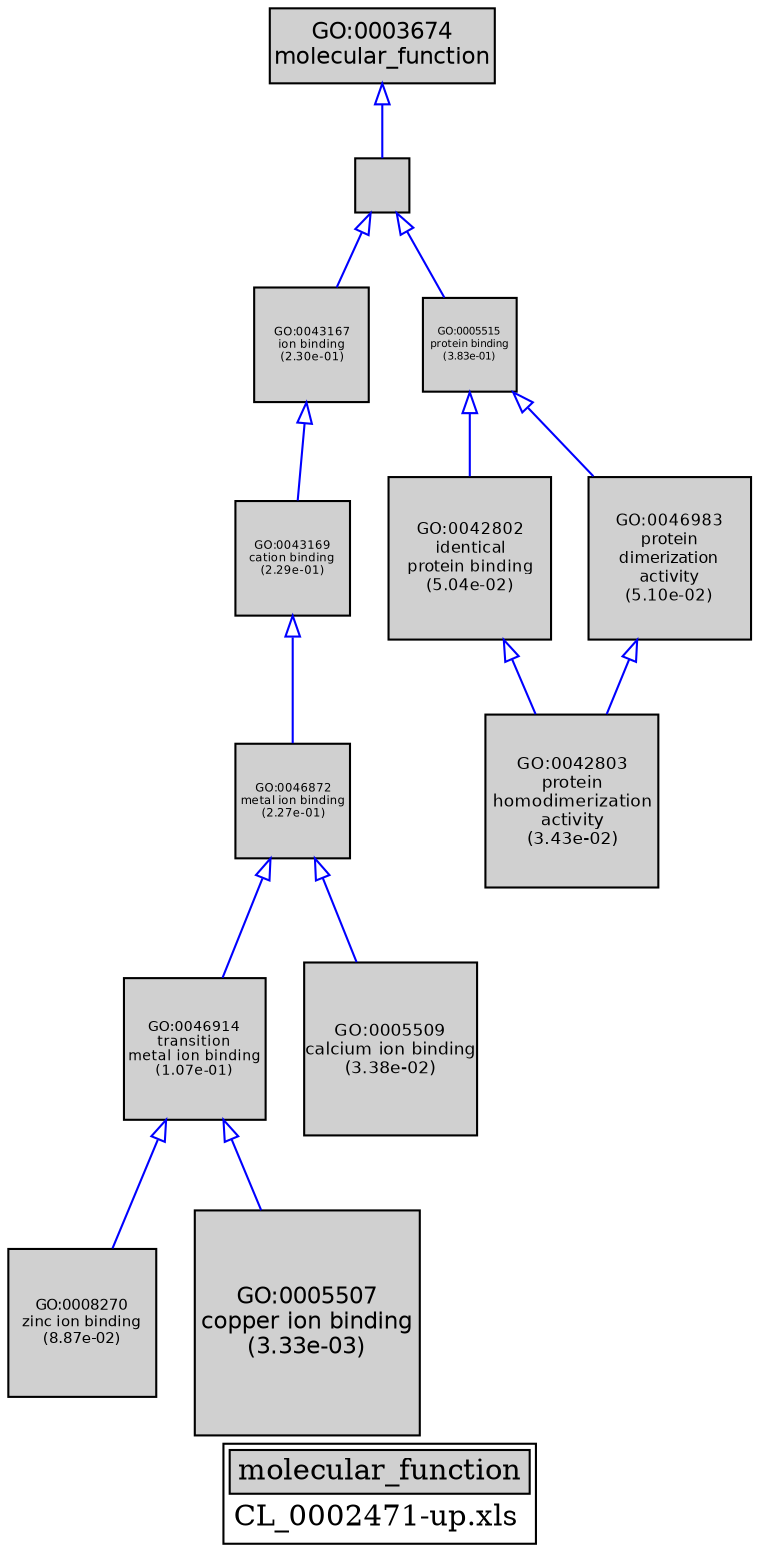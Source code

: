 digraph "molecular_function" {
graph [ bgcolor = "#FFFFFF", label = <<TABLE COLOR="black" BGCOLOR="white"><TR><TD COLSPAN="2" BGCOLOR="#D0D0D0"><FONT COLOR="black">molecular_function</FONT></TD></TR><TR><TD BORDER="0">CL_0002471-up.xls</TD></TR></TABLE>> ];
node [ fontname = "Helvetica" ];

subgraph "nodes" {

node [ style = "filled", fixedsize = "true", width = 1, shape = "box", fontsize = 9, fillcolor = "#D0D0D0", fontcolor = "black", color = "black" ];

"GO:0008270" [ URL = "#GO:0008270", label = <<TABLE BORDER="0"><TR><TD>GO:0008270<BR/>zinc ion binding<BR/>(8.87e-02)</TD></TR></TABLE>>, width = 0.980432441568, shape = "box", fontsize = 7.05911357929, height = 0.980432441568 ];
"GO:0043167" [ URL = "#GO:0043167", label = <<TABLE BORDER="0"><TR><TD>GO:0043167<BR/>ion binding<BR/>(2.30e-01)</TD></TR></TABLE>>, width = 0.766075115281, shape = "box", fontsize = 5.51574083003, height = 0.766075115281 ];
"GO:0005515" [ URL = "#GO:0005515", label = <<TABLE BORDER="0"><TR><TD>GO:0005515<BR/>protein binding<BR/>(3.83e-01)</TD></TR></TABLE>>, width = 0.622326874607, shape = "box", fontsize = 5.0, height = 0.622326874607 ];
"GO:0042803" [ URL = "#GO:0042803", label = <<TABLE BORDER="0"><TR><TD>GO:0042803<BR/>protein<BR/>homodimerization<BR/>activity<BR/>(3.43e-02)</TD></TR></TABLE>>, width = 1.15500460469, shape = "box", fontsize = 8.31603315376, height = 1.15500460469 ];
"GO:0005488" [ URL = "#GO:0005488", label = "", width = 0.367286616536, shape = "box", height = 0.367286616536 ];
"GO:0042802" [ URL = "#GO:0042802", label = <<TABLE BORDER="0"><TR><TD>GO:0042802<BR/>identical<BR/>protein binding<BR/>(5.04e-02)</TD></TR></TABLE>>, width = 1.08787620453, shape = "box", fontsize = 7.83270867258, height = 1.08787620453 ];
"GO:0046872" [ URL = "#GO:0046872", label = <<TABLE BORDER="0"><TR><TD>GO:0046872<BR/>metal ion binding<BR/>(2.27e-01)</TD></TR></TABLE>>, width = 0.769878270535, shape = "box", fontsize = 5.54312354785, height = 0.769878270535 ];
"GO:0046983" [ URL = "#GO:0046983", label = <<TABLE BORDER="0"><TR><TD>GO:0046983<BR/>protein<BR/>dimerization<BR/>activity<BR/>(5.10e-02)</TD></TR></TABLE>>, width = 1.08545431412, shape = "box", fontsize = 7.81527106169, height = 1.08545431412 ];
"GO:0043169" [ URL = "#GO:0043169", label = <<TABLE BORDER="0"><TR><TD>GO:0043169<BR/>cation binding<BR/>(2.29e-01)</TD></TR></TABLE>>, width = 0.766984439095, shape = "box", fontsize = 5.52228796148, height = 0.766984439095 ];
"GO:0005507" [ URL = "#GO:0005507", label = <<TABLE BORDER="0"><TR><TD>GO:0005507<BR/>copper ion binding<BR/>(3.33e-03)</TD></TR></TABLE>>, width = 1.5, shape = "box", fontsize = 10.8, height = 1.5 ];
"GO:0046914" [ URL = "#GO:0046914", label = <<TABLE BORDER="0"><TR><TD>GO:0046914<BR/>transition<BR/>metal ion binding<BR/>(1.07e-01)</TD></TR></TABLE>>, width = 0.942951167693, shape = "box", fontsize = 6.78924840739, height = 0.942951167693 ];
"GO:0005509" [ URL = "#GO:0005509", label = <<TABLE BORDER="0"><TR><TD>GO:0005509<BR/>calcium ion binding<BR/>(3.38e-02)</TD></TR></TABLE>>, width = 1.15737481917, shape = "box", fontsize = 8.33309869799, height = 1.15737481917 ];
"GO:0003674" [ URL = "#GO:0003674", label = <<TABLE BORDER="0"><TR><TD>GO:0003674<BR/>molecular_function</TD></TR></TABLE>>, width = 1.5, shape = "box", fontsize = 10.8 ];
}
subgraph "edges" {


edge [ dir = "back", weight = 1 ];
subgraph "regulates" {


edge [ color = "cyan", arrowtail = "none" ];
subgraph "positive" {


edge [ color = "green", arrowtail = "vee" ];
}
subgraph "negative" {


edge [ color = "red", arrowtail = "tee" ];
}
}
subgraph "part_of" {


edge [ color = "purple", arrowtail = "diamond", weight = 2.5 ];
}
subgraph "is_a" {


edge [ color = "blue", arrowtail = "empty", weight = 5.0 ];
"GO:0005488" -> "GO:0005515";
"GO:0046914" -> "GO:0008270";
"GO:0005515" -> "GO:0042802";
"GO:0003674" -> "GO:0005488";
"GO:0043167" -> "GO:0043169";
"GO:0005488" -> "GO:0043167";
"GO:0046914" -> "GO:0005507";
"GO:0046872" -> "GO:0005509";
"GO:0005515" -> "GO:0046983";
"GO:0043169" -> "GO:0046872";
"GO:0046983" -> "GO:0042803";
"GO:0042802" -> "GO:0042803";
"GO:0046872" -> "GO:0046914";
}
}
}
